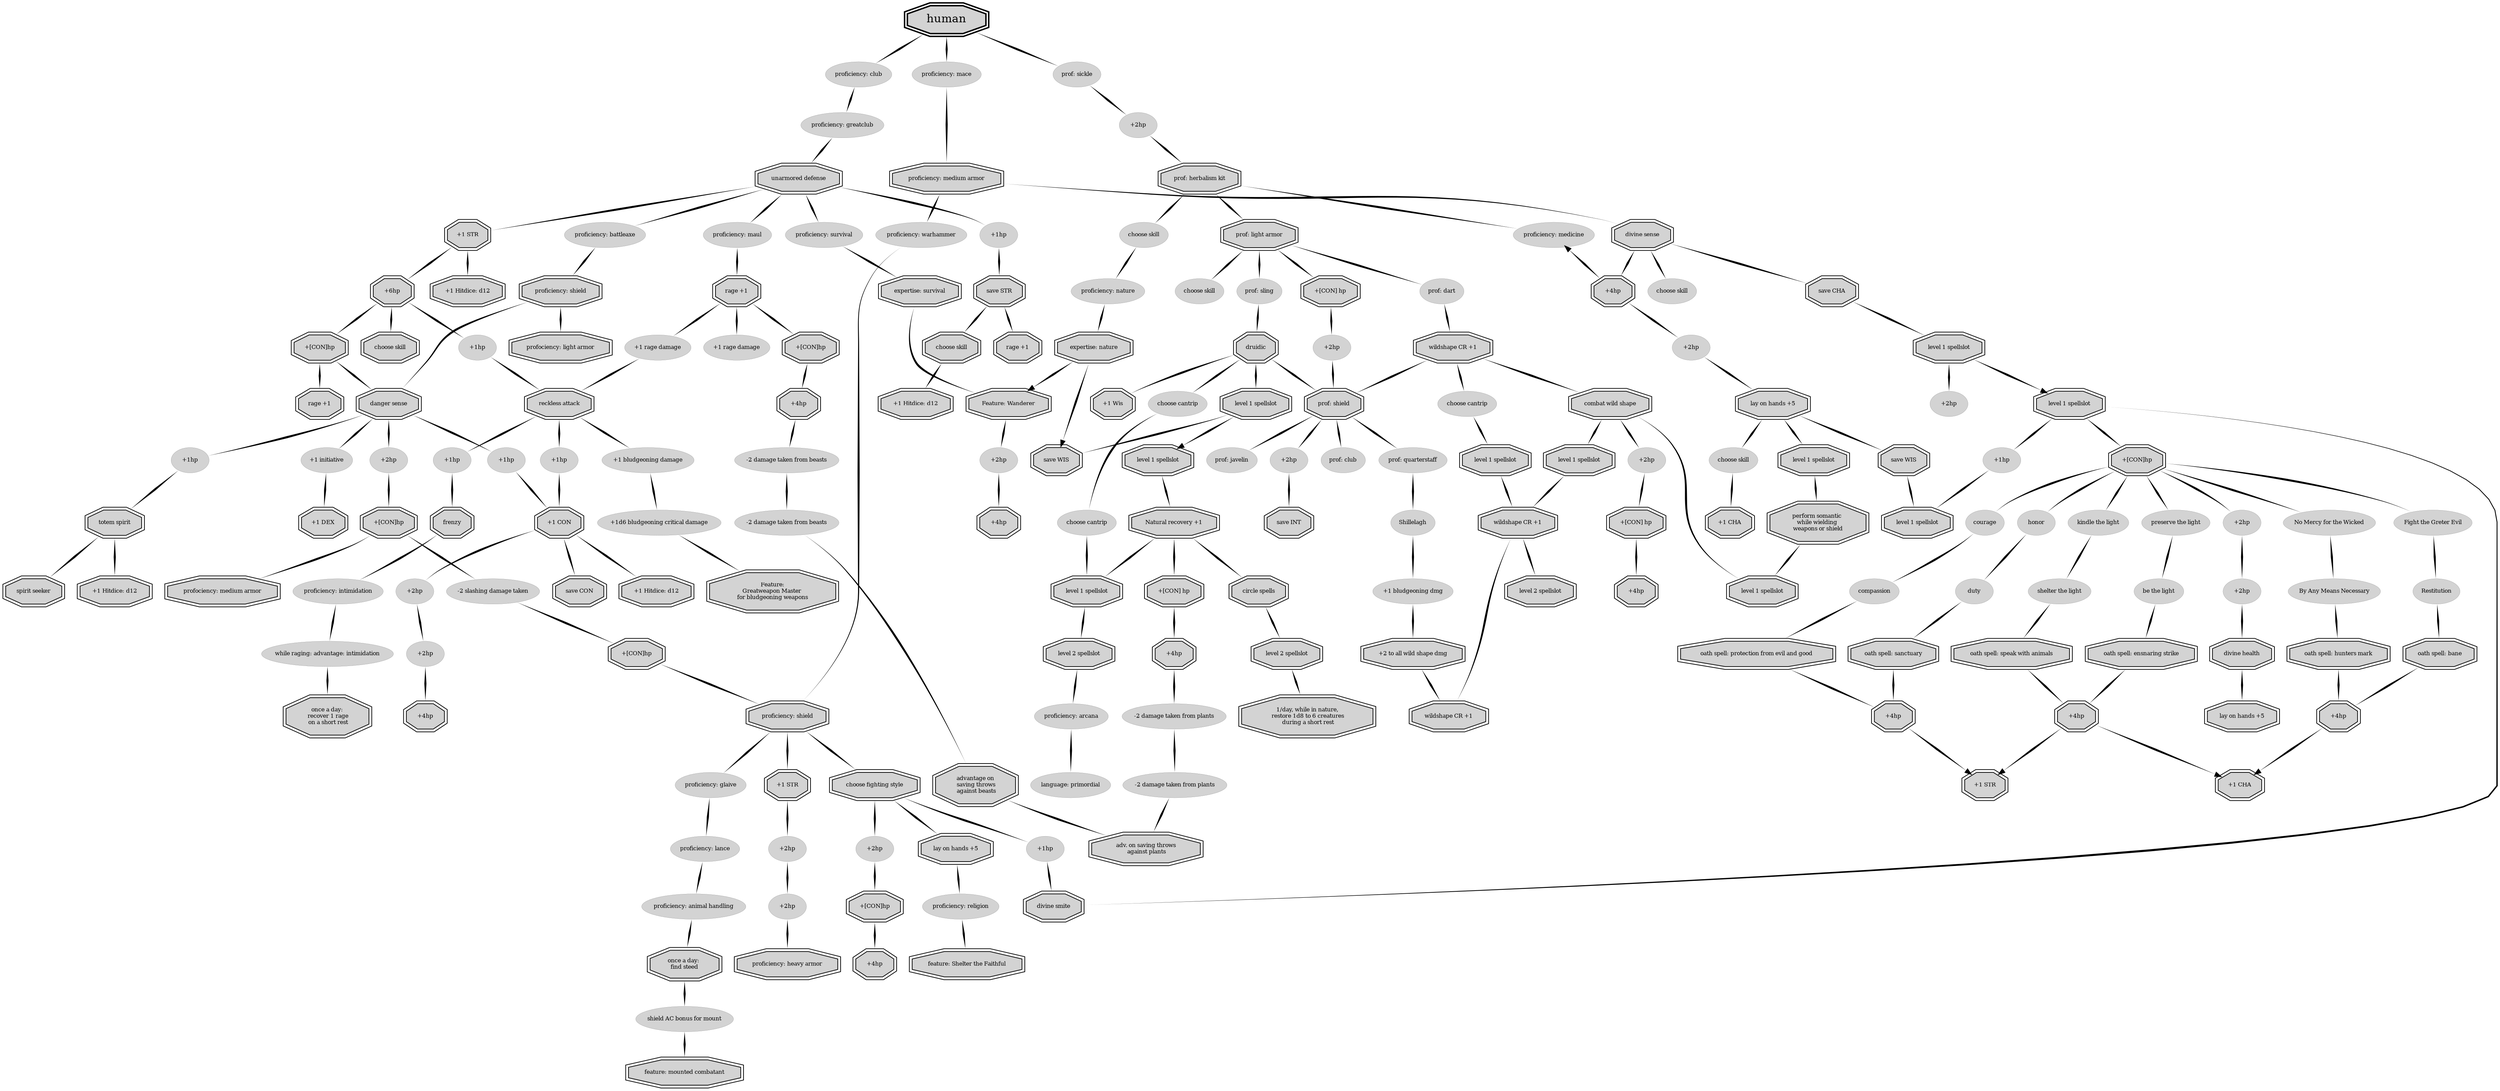 digraph PathofDnD{
  node [penwidth = 1.0, fontsize =8, style = "filled", shape = "doubleoctagon"];
  graph [root = "human", overlap = "false", stylesheet = "style.css"];
  edge [arrowhead = none, len=1.2, dir = "both", arrowtail = none, style = tapered, penwidth= 3, arrowsize = 0.5];



  "human" [fontsize = 16, penwidth = 2];


  subgraph Barbarian{

  node [style = "filled" class = "barbarian"];

  //54 nodes

      bb_rage_1[label = "rage +1"];
      bb_rage_2[label = "rage +1"];
      bb_rage_3[label = "rage +1"];

      bb_uadefense [label = "unarmored defense" ];
      bb_reckless [label = "reckless attack"];
      bb_danger_sense[label = "danger sense"];

      bb_frenzy[label = "frenzy"];
      bb_spirit_seeker [label = "spirit seeker"];
      bb_totem_spirit [label = "totem spirit"]

  //proficiencies


    bb_s_con [label = "save CON"];
    bb_s_str [label = "save STR"];

    bb_sh [label = "proficiency: shield"];
    bb_la[label = "profociency: light armor"];
    bb_ma[label = "profociency: medium armor"];

    bb_skill_1[label = "choose skill"];
    bb_skill_2[label = "choose skill"];
    bb_e_survival[label = "expertise: survival"];

    bb_con_1 [label="+1 CON"];
    bb_dex_1 [label="+1 DEX"];
    bb_str_1 [label="+1 STR"];

    bb_hp_base [label = "+6hp"]
    bb_hp_con_1 [label = "+[CON]hp"]
    bb_hp_con_2 [label = "+[CON]hp"]
    bb_hp_con_3 [label = "+[CON]hp"]
    bb_hp_con_4 [label = "+[CON]hp"]
    bb_hp4_1 [label = "+4hp"]
    bb_hp4_2 [label = "+4hp"]

    bb_hd_d12_1 [label = "+1 Hitdice: d12"];
    bb_hd_d12_2 [label = "+1 Hitdice: d12"];
    bb_hd_d12_3 [label = "+1 Hitdice: d12"];
    bb_hd_d12_4 [label = "+1 Hitdice: d12"];

    bb_feat_greatweapon_bludgeon [label = "Feature:\nGreatweapon Master \nfor bludgeoning weapons"];

    bb_advantage_beast [label = "advantage on\n saving throws\n against beasts"]
    bb_recover_rage [label = "once a day:\n recover 1 rage\n on a short rest"]


    subgraph bb_minor{
    node [penwidth = 0.1, shape = "ellipse", class ="barbarian minor"];


      bb_club [label = "proficiency: club"];
      bb_greatclub [label = "proficiency: greatclub"];
      bb_battleaxe [label = "proficiency: battleaxe"];
      bb_maul [label = "proficiency: maul"];

      bb_p_survival[label = "proficiency: survival"];
      bb_p_intimidation[label = "proficiency: intimidation"]

      bb_advantage_intimidation [label = "while raging: advantage: intimidation"]

      bb_initiative_1 [label = "+1 initiative"];

    //boni

      bb_rd_1 [label="+1 rage damage"]
      bb_rd_2 [label="+1 rage damage"]
      bb_hp_1 [label="+1hp"]
      bb_hp_2 [label="+1hp"]
      bb_hp_3 [label="+1hp"]
      bb_hp_4 [label="+1hp"]
      bb_hp_5 [label="+1hp"]
      bb_hp_6 [label="+1hp"]
      bb_hp2_1 [label = "+2hp"]
      bb_hp2_2 [label = "+2hp"]
      bb_hp2_3 [label = "+2hp"]

      bb_damageredux_slashing_1 [label = "-2 slashing damage taken"]
      bb_damageredux_beast_1 [label = "-2 damage taken from beasts"]
      bb_damageredux_beast_2 [label = "-2 damage taken from beasts"]
      bb_damageinc_bludgeoning_1 [label = "+1 bludgeoning damage"]
      bb_critinc_damage_bludgeoning [label = "+1d6 bludgeoning critical damage"]


    }

  //edges
    human-> bb_club -> bb_greatclub-> bb_uadefense;

    bb_s_str -> bb_skill_1;
    bb_s_str -> bb_rage_3;

    bb_skill_1 -> bb_hd_d12_3;

    bb_uadefense-> bb_hp_6 -> bb_s_str;
    bb_uadefense-> bb_str_1;
    bb_uadefense-> bb_maul ->bb_rage_1
    bb_uadefense-> bb_battleaxe -> bb_sh;
    bb_uadefense-> bb_p_survival -> bb_e_survival;

    bb_str_1 -> bb_hp_base;
    bb_str_1 -> bb_hd_d12_1;

    bb_rage_1 -> bb_rd_2 -> bb_reckless;
    bb_rage_1 -> bb_rd_1;
    bb_rage_1 -> bb_hp_con_4;

    bb_hp_con_4 -> bb_hp4_2;

    bb_hp4_2 -> bb_damageredux_beast_1 -> bb_damageredux_beast_2 -> bb_advantage_beast;

    bb_sh ->  bb_la;
    bb_sh -> bb_danger_sense;

    bb_hp_base -> bb_hp_5 -> bb_reckless;
    bb_hp_base -> bb_hp_con_1;
    bb_hp_base -> bb_skill_2;

    bb_hp_con_1 -> bb_danger_sense;
    bb_hp_con_1 -> bb_rage_2;

    bb_reckless -> bb_hp_1 -> bb_frenzy;
    bb_reckless -> bb_hp_3 -> bb_con_1;
    bb_reckless -> bb_damageinc_bludgeoning_1 -> bb_critinc_damage_bludgeoning -> bb_feat_greatweapon_bludgeon;

    bb_danger_sense -> bb_hp_2 -> bb_totem_spirit;
    bb_danger_sense -> bb_hp_4 -> bb_con_1;
    bb_danger_sense -> bb_hp2_1 -> bb_hp_con_2;
    bb_danger_sense -> bb_initiative_1 -> bb_dex_1;

    bb_hp_con_2 -> bb_damageredux_slashing_1 -> bb_hp_con_3;
    bb_hp_con_2 -> bb_ma;

    bb_con_1 -> bb_s_con;
    bb_con_1 -> bb_hp2_2 ->bb_hp2_3 -> bb_hp4_1;
    bb_con_1 -> bb_hd_d12_2;

    bb_totem_spirit -> bb_spirit_seeker;
    bb_totem_spirit -> bb_hd_d12_4;

    bb_frenzy -> bb_p_intimidation ->bb_advantage_intimidation -> bb_recover_rage;
  }


  /*naming:
  class
    adv         advantage
    attributeNumber   bonus to a [ATRRIBUTE]
    damageinc_type
    damageredux_type
    cantrip     cantrip
    e           expertise
    feat        feat
    hp          [amount]
    l           language
    p           proficiency
    s           save
    skill       skill
    ss          spellslot
    ws          wildshape


    e.g. dr_hp2_1
         dr_s_wis_1
  */
  subgraph Druid{
    node [style = "filled" class="druid"]
    //class Skills

    //53 nodes

      "druidic" "circle spells" "combat wild shape"

      dr_adv_plants [label = "adv. on saving throws\n against plants"];

      dr_s_int [label = "save INT"];
      dr_s_wis [label = "save WIS"];

      dr_e_nature [label = "expertise: nature"];

      dr_wis1_1 [label = "+1 Wis"];

      dr_ss_l1_1 [label = "level 1 spellslot"];
      dr_ss_l1_2 [label = "level 1 spellslot"];
      dr_ss_l1_3 [label = "level 1 spellslot"];
      dr_ss_l1_4 [label = "level 1 spellslot"];
      dr_ss_l1_5 [label = "level 1 spellslot"];
      dr_ss_l2_1 [label = "level 2 spellslot"];
      dr_ss_l2_2 [label = "level 2 spellslot"];
      dr_ss_l2_3 [label = "level 2 spellslot"];

      dr_recovery_1 [label = "Natural recovery +1"];

      dr_ws_1 [label = "wildshape CR +1"];
      dr_ws_2 [label = "wildshape CR +1"];
      dr_ws_3 [label = "wildshape CR +1"];

      dr_feat_wanderer [label = "Feature: Wanderer"];

    //proficiencies
      dr_p_la [label = "prof: light armor"];
      dr_p_sh [label= "prof: shield"];
      dr_p_herbalismkit [label = "prof: herbalism kit"];

    //hp
      dr_hp4_1 [label = "+4hp"];
      dr_hp4_2 [label = "+4hp"];
      dr_hp4_3 [label = "+4hp"];

      dr_natureHealer [label = "1/day, while in nature,\n restore 1d8 to 6 creatures\n during a short rest"];

      dr_conHp_1 [label = "+[CON] hp"];
      dr_conHp_2 [label = "+[CON] hp"];
      dr_conHp_3 [label = "+[CON] hp"];

    //damage changes
      dr_damageinc_ws [label = "+2 to all wild shape dmg"];

    subgraph dr_minor{
      node [penwidth = 0.1, shape = "ellipse", class = "druid minor"];

      dr_cantrip_1 [label = "choose cantrip"];
      dr_cantrip_2[ label = "choose cantrip"];
      dr_cantrip_3[ label = "choose cantrip"];

      dr_skill_1 [label = "choose skill"];
      dr_skill_2 [label = "choose skill"];
      dr_p_nature [label = "proficiency: nature"];
      dr_p_medicine [label = "proficiency: medicine"];
      dr_p_arcana [label = "proficiency: arcana"];

      dr_l_primordial [label = "language: primordial"]

      dr_p_club [label="prof: club"];
      dr_p_sickle [label="prof: sickle"];
      dr_p_dart [label="prof: dart"];
      dr_p_sling [label="prof: sling"];
      dr_p_quarterstaff [label="prof: quarterstaff"];
      dr_p_javelin [label="prof: javelin"];
      dr_p_shillelagh [label = "Shillelagh"];

      dr_hp2_1 [label = "+2hp"];
      dr_hp2_2 [label = "+2hp"];
      dr_hp2_3 [label = "+2hp"];
      dr_hp2_4 [label = "+2hp"];
      dr_hp2_5 [label = "+2hp"];

    //damage changes
      dr_damageinc_bludg [label = "+1 bludgeoning dmg"];
      dr_damageredux_plants_1 [label = "-2 damage taken from plants"];
      dr_damageredux_plants_2 [label = "-2 damage taken from plants"];
    }
    //edges
    human -> dr_p_sickle;
    dr_p_sickle -> dr_hp2_5 -> dr_p_herbalismkit;

    dr_p_herbalismkit -> dr_p_la;
    dr_p_herbalismkit -> dr_skill_1 -> dr_p_nature -> dr_e_nature;
    dr_p_herbalismkit -> dr_p_medicine;

    dr_e_nature -> dr_s_wis[arrowhead = normal];
    dr_e_nature -> dr_feat_wanderer[arrowhead = normal];

    dr_feat_wanderer -> dr_hp2_3 -> dr_hp4_2;

    dr_p_la -> dr_p_sling -> "druidic";
    dr_p_la -> dr_p_dart -> dr_ws_1;
    dr_p_la -> dr_skill_2;
    dr_p_la -> dr_conHp_2 -> dr_hp2_4 -> dr_p_sh;

    "druidic"  -> {dr_ss_l1_1, dr_p_sh, dr_wis1_1};
    "druidic" -> dr_cantrip_2 -> dr_cantrip_3 -> dr_ss_l1_5;

    dr_p_sh -> dr_hp2_1 -> dr_s_int;
    dr_p_sh -> {dr_p_quarterstaff, dr_p_javelin dr_p_club};

    dr_ss_l1_5 -> dr_ss_l2_1;

    dr_ss_l2_1 -> dr_p_arcana -> dr_l_primordial;

    dr_ss_l1_1 -> dr_ss_l1_2[arrowhead = normal];
    dr_ss_l1_1 -> dr_s_wis;

    dr_ss_l1_2 -> dr_recovery_1;

    dr_recovery_1 -> dr_ss_l1_5;
    dr_recovery_1 -> "circle spells";
    dr_recovery_1 -> dr_conHp_3 -> dr_hp4_3;

    "circle spells" -> dr_ss_l2_3;

    dr_ws_1 -> dr_p_sh;
    dr_ws_1 -> dr_cantrip_1 -> dr_ss_l1_3;
    dr_ws_1 -> "combat wild shape"

    "combat wild shape" -> dr_ss_l1_4;
    "combat wild shape" -> dr_hp2_2 -> dr_conHp_1 -> dr_hp4_1;

    dr_ss_l1_4 -> dr_ws_2;
    dr_ss_l1_3 -> dr_ws_2;

    dr_ws_2 -> dr_ws_3;
    dr_ws_2 -> dr_ss_l2_2;

    dr_p_quarterstaff -> dr_p_shillelagh -> dr_damageinc_bludg;
    dr_damageinc_bludg -> dr_damageinc_ws -> dr_ws_3;

    dr_ss_l2_3 -> dr_natureHealer;

    dr_hp4_3 -> dr_damageredux_plants_1 -> dr_damageredux_plants_2;
    dr_damageredux_plants_2 -> dr_adv_plants;
  }

  subgraph paladin{
    node [style = "filled" class = "paladin"]

    //65 nodes

    "divine sense" "divine smite" "divine health"

    pa_ma [label = "proficiency: medium armor"];
    pa_ha [label = "proficiency: heavy armor"];
    pa_sh [label = "proficiency: shield"];

    pa_s_wis [label = "save WIS"];
    pa_s_cha [label = "save CHA"];

    pa_str_1 [label = "+1 STR"];
    pa_str_2 [label = "+1 STR"];
    pa_cha_1 [label = "+1 CHA"];
    pa_cha_2 [label = "+1 CHA"];

    pa_layonh_1 [label = "lay on hands +5"];
    pa_layonh_2 [label = "lay on hands +5"];
    pa_layonh_3 [label = "lay on hands +5"];

    pa_ss_l1_1 [label = "level 1 spellslot"];
    pa_ss_l1_2 [label = "level 1 spellslot"];
    pa_ss_l1_3 [label = "level 1 spellslot"];
    pa_ss_l1_4 [label = "level 1 spellslot"];
    pa_ss_l1_5 [label = "level 1 spellslot"];

    pa_hp_base [label = "+4hp"];
    pa_hp_con_1 [label = "+[CON]hp"];
    pa_hp_con_2 [label = "+[CON]hp"];
    pa_hp4_1 [label = "+4hp"];
    pa_hp4_2 [label = "+4hp"];
    pa_hp4_3 [label = "+4hp"];
    pa_hp4_4 [label = "+4hp"];

    pa_fightstyle [label = "choose fighting style"];

    pa_feat_mounted [label = "feature: mounted combatant"];
    pa_feat_shelter_faithful [label = "feature: Shelter the Faithful"]

    pa_hand_less_somantic [label = "perform somantic \nwhile wielding \nweapons or shield"];
    pa_find_steed [label = "once a day: \nfind steed"];



    subgraph pa_oath_ancient{
      pa_an_spell_ensnaringstrike [label = "oath spell: ensnaring strike"];
      pa_an_spell_speakwani [label = "oath spell: speak with animals"];

    }

    subgraph pa_oath_devotion{
      pa_de_spell_pfromeng [label = "oath spell: protection from evil and good"];
      pa_de_spell_sanctuary [label = "oath spell: sanctuary"];
    }

    subgraph pa_oath_vengance{
    pa_ve_spell_huntersm [label = "oath spell: hunters mark"];
    pa_ve_spell_bane [label = "oath spell: bane"];

    }

    subgraph pa_minor{
      node [penwidth = 0.1, shape = "ellipse", class="paladin minor"];

      pa_hp_1 [label = "+1hp"];
      pa_hp_2 [label = "+1hp"];
      pa_hp2_1 [label = "+2hp"];
      pa_hp2_2 [label = "+2hp"];
      pa_hp2_3 [label = "+2hp"];
      pa_hp2_4 [label = "+2hp"];
      pa_hp2_5 [label = "+2hp"];
      pa_hp2_6 [label = "+2hp"];
      pa_hp2_7 [label = "+2hp"];

      pa_skill_1 [label = "choose skill"];
      pa_skill_2 [label = "choose skill"];

      pa_p_animalhandling [label = "proficiency: animal handling"];
      pa_p_religion[label = "proficiency: religion"]

      pa_warhammer [label = "proficiency: warhammer"];
      pa_glave [label = "proficiency: glaive"];
      pa_mace [label= "proficiency: mace"];
      pa_lance [label = "proficiency: lance"];

      pa_mount_shield [label = "shield AC bonus for mount"];

      subgraph pa_an_minor{
        pa_an_ten_kindle[label= "kindle the light"];
        pa_an_ten_shelter[label= "shelter the light"];
        pa_an_ten_preserve[label= "preserve the light"];
        pa_an_ten_be[label= "be the light"];
      }

      subgraph pa_de_minor{
        pa_de_ten_courage[label= "courage"];
        pa_de_ten_honor[label= "honor"];
        pa_de_ten_compassion[label= "compassion"];
        pa_de_ten_duty[label= "duty"];
      }

      subgraph pa_ve_minor{
        pa_ve_ten_fight[label = "Fight the Greter Evil"];
        pa_ve_ten_restitution[label = "Restitution"];
        pa_ve_ten_nomercy[label = "No Mercy for the Wicked"];
        pa_ve_ten_anymeans[label = "By Any Means Necessary"];
      }
    }

    //edges

    human -> pa_mace-> pa_ma;

    pa_ma ->"divine sense";
    pa_ma -> pa_warhammer -> pa_sh;

    pa_sh -> pa_fightstyle;
    pa_sh -> pa_str_1;
    pa_sh -> pa_glave -> pa_lance ->pa_p_animalhandling -> pa_find_steed;

    pa_find_steed -> pa_mount_shield -> pa_feat_mounted;

    pa_str_1 -> pa_hp2_6 -> pa_hp2_7 ->pa_ha;

    "divine sense" -> pa_hp_base;
    "divine sense" -> pa_s_cha;
    "divine sense" -> pa_skill_1;

    pa_hp_base -> pa_hp2_4 -> pa_layonh_1;

    pa_layonh_1 -> pa_s_wis;
    pa_layonh_1 ->pa_skill_2 -> pa_cha_2;
    pa_layonh_1 -> pa_ss_l1_4;

    pa_ss_l1_4 -> pa_hand_less_somantic;

    pa_hand_less_somantic -> pa_ss_l1_5;

    pa_s_wis -> pa_ss_l1_2;

    pa_s_cha ->pa_ss_l1_3;

    pa_ss_l1_3 -> pa_ss_l1_1[arrowhead = normal];
    pa_ss_l1_3 -> pa_hp2_3;

    pa_ss_l1_1 -> "divine smite";
    pa_ss_l1_1 -> pa_hp_2 -> pa_ss_l1_2;

    pa_fightstyle ->pa_hp_1 -> "divine smite";
    pa_fightstyle -> pa_layonh_2;
    pa_fightstyle -> pa_hp2_5 -> pa_hp_con_2;

    pa_hp_con_2 -> pa_hp4_4;

    pa_ss_l1_1 -> pa_hp_con_1;

    pa_layonh_2 -> pa_p_religion -> pa_feat_shelter_faithful;

    pa_hp_con_1 -> pa_hp2_1 -> pa_hp2_2 ->"divine health";
    pa_hp_con_1 ->  pa_an_ten_kindle -> pa_an_ten_shelter -> pa_an_spell_speakwani;
    pa_hp_con_1 -> pa_an_ten_preserve -> pa_an_ten_be -> pa_an_spell_ensnaringstrike;
    pa_hp_con_1 -> pa_de_ten_courage -> pa_de_ten_compassion -> pa_de_spell_pfromeng;
    pa_hp_con_1 -> pa_de_ten_honor -> pa_de_ten_duty -> pa_de_spell_sanctuary;
    pa_hp_con_1 -> pa_ve_ten_fight -> pa_ve_ten_restitution -> pa_ve_spell_bane;
    pa_hp_con_1 -> pa_ve_ten_nomercy ->pa_ve_ten_anymeans -> pa_ve_spell_huntersm;

    "divine health" -> pa_layonh_3;

    pa_an_spell_speakwani -> pa_hp4_1;
    pa_an_spell_ensnaringstrike -> pa_hp4_1;

    pa_de_spell_pfromeng -> pa_hp4_2;
    pa_de_spell_sanctuary -> pa_hp4_2;

    pa_ve_spell_bane -> pa_hp4_3;
    pa_ve_spell_huntersm -> pa_hp4_3;

    pa_hp4_1 -> pa_cha_1 [arrowhead = "normal"];
    pa_hp4_1 -> pa_str_2 [arrowhead = "normal"];

    pa_hp4_2 -> pa_str_2 [arrowhead = "normal"];

    pa_hp4_3 -> pa_cha_1 [arrowhead = "normal"];

  }

  //Barbarian -- Druid
  bb_e_survival -> dr_feat_wanderer;
  bb_advantage_beast -> dr_adv_plants;

  //Barbarian -- Paladin
  bb_hp_con_3 -> pa_sh;

  //Druid -- Paladin
  dr_p_medicine  -> pa_hp_base [arrowtail = "normal"];
  "combat wild shape" -> pa_ss_l1_5;
}
